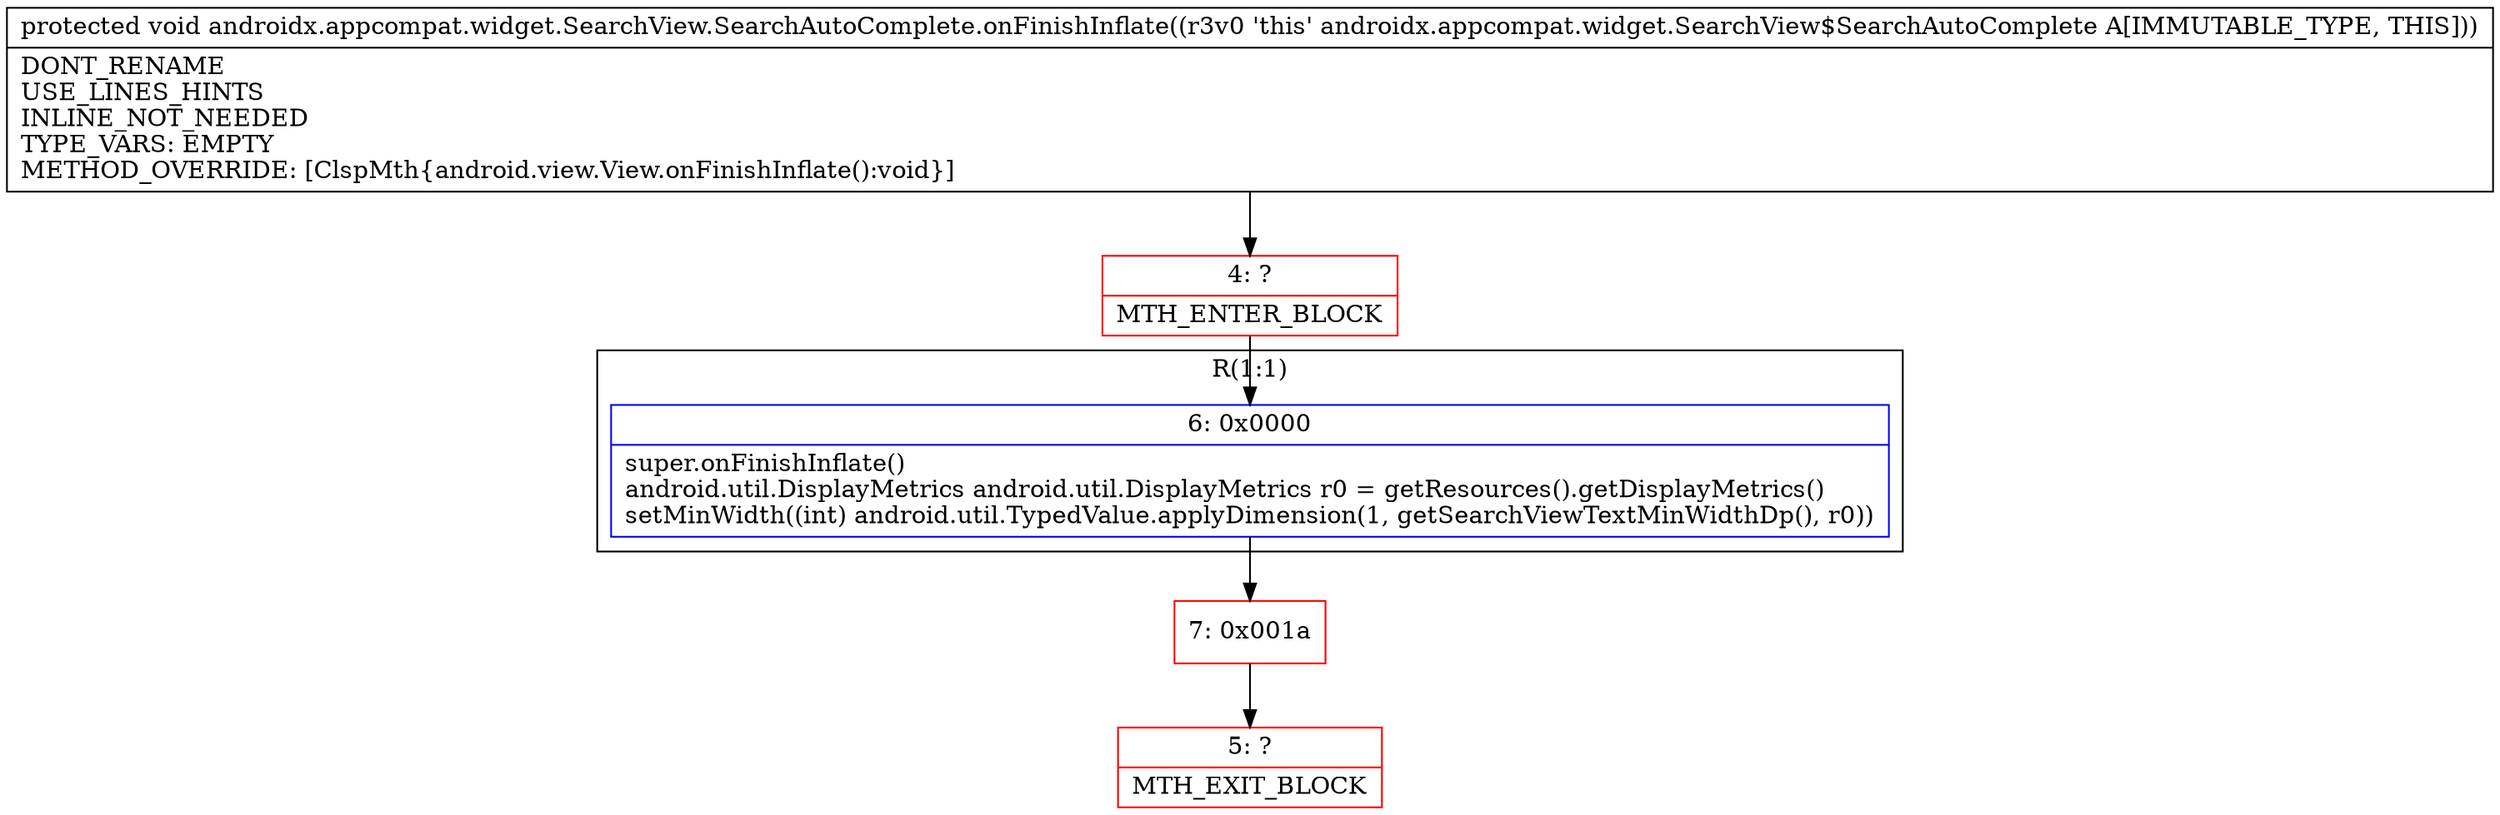 digraph "CFG forandroidx.appcompat.widget.SearchView.SearchAutoComplete.onFinishInflate()V" {
subgraph cluster_Region_1874726986 {
label = "R(1:1)";
node [shape=record,color=blue];
Node_6 [shape=record,label="{6\:\ 0x0000|super.onFinishInflate()\landroid.util.DisplayMetrics android.util.DisplayMetrics r0 = getResources().getDisplayMetrics()\lsetMinWidth((int) android.util.TypedValue.applyDimension(1, getSearchViewTextMinWidthDp(), r0))\l}"];
}
Node_4 [shape=record,color=red,label="{4\:\ ?|MTH_ENTER_BLOCK\l}"];
Node_7 [shape=record,color=red,label="{7\:\ 0x001a}"];
Node_5 [shape=record,color=red,label="{5\:\ ?|MTH_EXIT_BLOCK\l}"];
MethodNode[shape=record,label="{protected void androidx.appcompat.widget.SearchView.SearchAutoComplete.onFinishInflate((r3v0 'this' androidx.appcompat.widget.SearchView$SearchAutoComplete A[IMMUTABLE_TYPE, THIS]))  | DONT_RENAME\lUSE_LINES_HINTS\lINLINE_NOT_NEEDED\lTYPE_VARS: EMPTY\lMETHOD_OVERRIDE: [ClspMth\{android.view.View.onFinishInflate():void\}]\l}"];
MethodNode -> Node_4;Node_6 -> Node_7;
Node_4 -> Node_6;
Node_7 -> Node_5;
}

